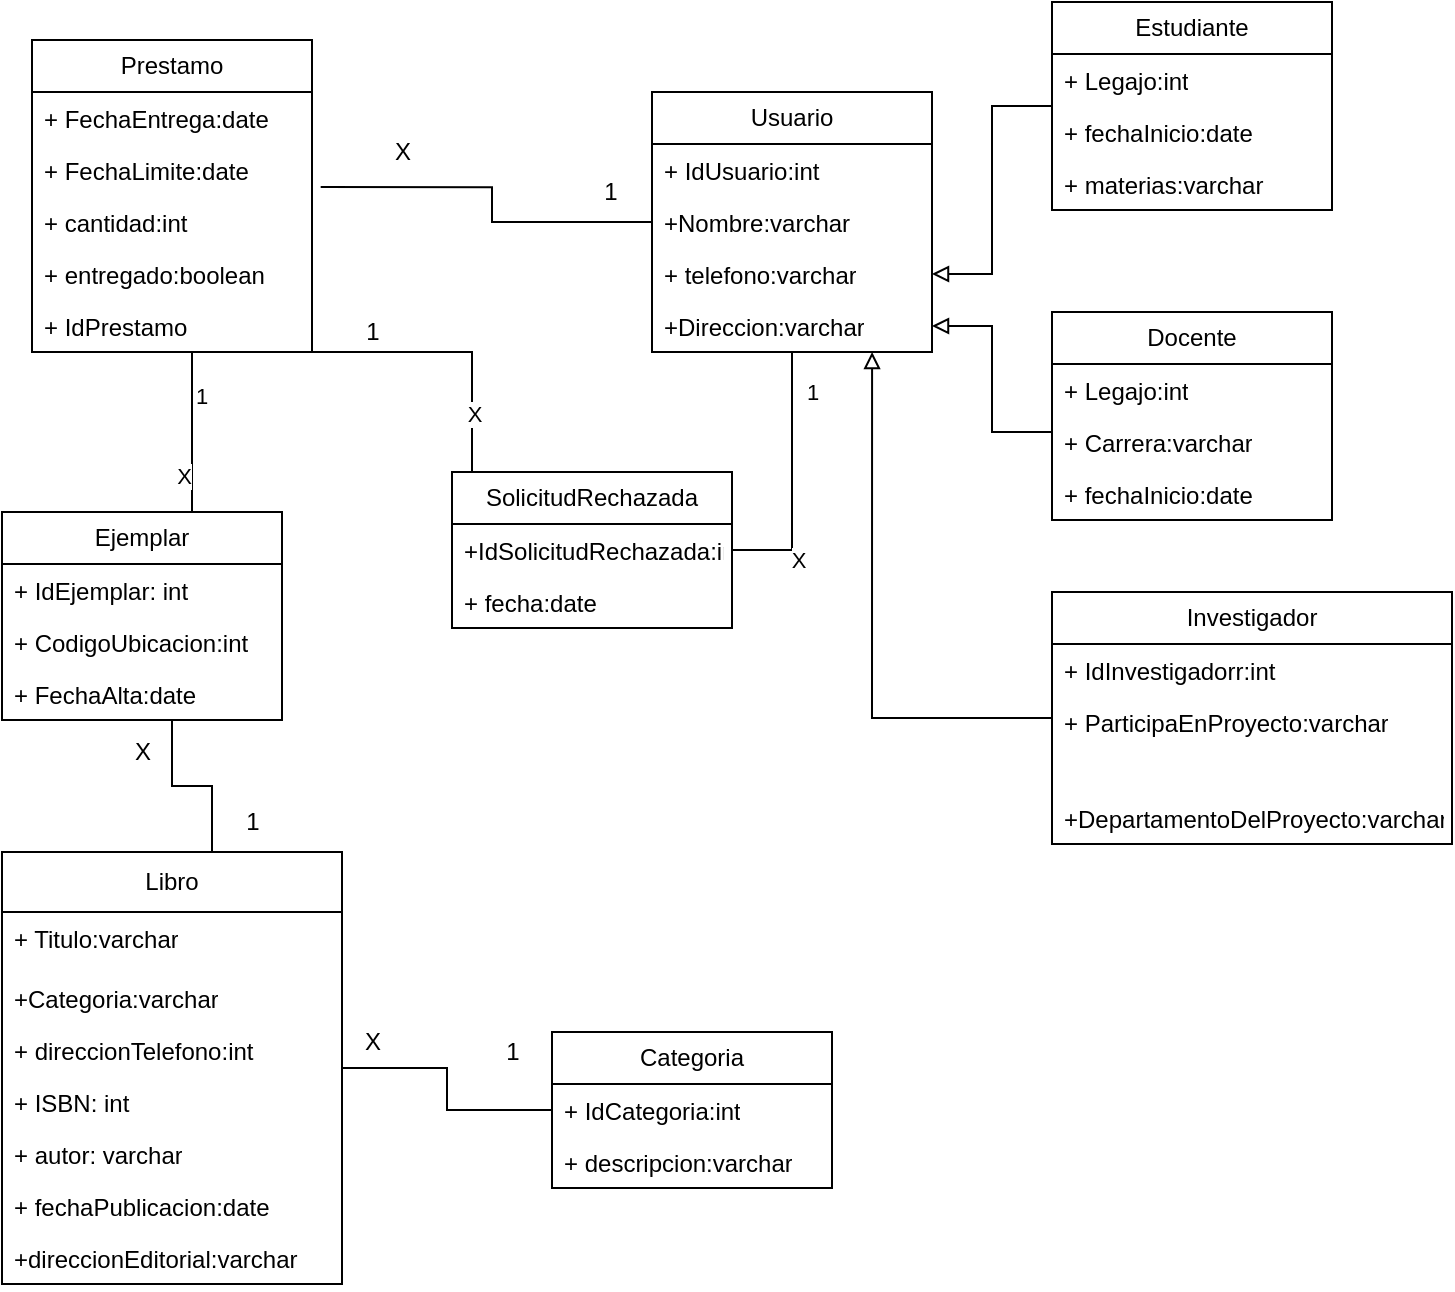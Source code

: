<mxfile version="21.1.4" type="github">
  <diagram id="C5RBs43oDa-KdzZeNtuy" name="Page-1">
    <mxGraphModel dx="926" dy="777" grid="1" gridSize="10" guides="1" tooltips="1" connect="1" arrows="1" fold="1" page="1" pageScale="1" pageWidth="827" pageHeight="1169" math="0" shadow="0">
      <root>
        <mxCell id="WIyWlLk6GJQsqaUBKTNV-0" />
        <mxCell id="WIyWlLk6GJQsqaUBKTNV-1" parent="WIyWlLk6GJQsqaUBKTNV-0" />
        <mxCell id="_JFsQes-w_bprsmkZQRP-76" style="edgeStyle=orthogonalEdgeStyle;rounded=0;orthogonalLoop=1;jettySize=auto;html=1;entryX=0;entryY=0.5;entryDx=0;entryDy=0;endArrow=none;endFill=0;" edge="1" parent="WIyWlLk6GJQsqaUBKTNV-1" source="_JFsQes-w_bprsmkZQRP-8" target="_JFsQes-w_bprsmkZQRP-25">
          <mxGeometry relative="1" as="geometry" />
        </mxCell>
        <mxCell id="_JFsQes-w_bprsmkZQRP-8" value="Libro" style="swimlane;fontStyle=0;childLayout=stackLayout;horizontal=1;startSize=30;fillColor=none;horizontalStack=0;resizeParent=1;resizeParentMax=0;resizeLast=0;collapsible=1;marginBottom=0;whiteSpace=wrap;html=1;" vertex="1" parent="WIyWlLk6GJQsqaUBKTNV-1">
          <mxGeometry x="125" y="520" width="170" height="216" as="geometry" />
        </mxCell>
        <mxCell id="_JFsQes-w_bprsmkZQRP-16" value="+ Titulo:varchar" style="text;strokeColor=none;fillColor=none;align=left;verticalAlign=top;spacingLeft=4;spacingRight=4;overflow=hidden;rotatable=0;points=[[0,0.5],[1,0.5]];portConstraint=eastwest;whiteSpace=wrap;html=1;" vertex="1" parent="_JFsQes-w_bprsmkZQRP-8">
          <mxGeometry y="30" width="170" height="30" as="geometry" />
        </mxCell>
        <mxCell id="_JFsQes-w_bprsmkZQRP-32" value="+Categoria:varchar" style="text;strokeColor=none;fillColor=none;align=left;verticalAlign=top;spacingLeft=4;spacingRight=4;overflow=hidden;rotatable=0;points=[[0,0.5],[1,0.5]];portConstraint=eastwest;whiteSpace=wrap;html=1;" vertex="1" parent="_JFsQes-w_bprsmkZQRP-8">
          <mxGeometry y="60" width="170" height="26" as="geometry" />
        </mxCell>
        <mxCell id="_JFsQes-w_bprsmkZQRP-34" value="+ direccionTelefono:int" style="text;strokeColor=none;fillColor=none;align=left;verticalAlign=top;spacingLeft=4;spacingRight=4;overflow=hidden;rotatable=0;points=[[0,0.5],[1,0.5]];portConstraint=eastwest;whiteSpace=wrap;html=1;" vertex="1" parent="_JFsQes-w_bprsmkZQRP-8">
          <mxGeometry y="86" width="170" height="26" as="geometry" />
        </mxCell>
        <mxCell id="_JFsQes-w_bprsmkZQRP-17" value="+ ISBN: int" style="text;strokeColor=none;fillColor=none;align=left;verticalAlign=top;spacingLeft=4;spacingRight=4;overflow=hidden;rotatable=0;points=[[0,0.5],[1,0.5]];portConstraint=eastwest;whiteSpace=wrap;html=1;" vertex="1" parent="_JFsQes-w_bprsmkZQRP-8">
          <mxGeometry y="112" width="170" height="26" as="geometry" />
        </mxCell>
        <mxCell id="_JFsQes-w_bprsmkZQRP-19" value="+ autor: varchar" style="text;strokeColor=none;fillColor=none;align=left;verticalAlign=top;spacingLeft=4;spacingRight=4;overflow=hidden;rotatable=0;points=[[0,0.5],[1,0.5]];portConstraint=eastwest;whiteSpace=wrap;html=1;" vertex="1" parent="_JFsQes-w_bprsmkZQRP-8">
          <mxGeometry y="138" width="170" height="26" as="geometry" />
        </mxCell>
        <mxCell id="_JFsQes-w_bprsmkZQRP-18" value="+ fechaPublicacion:date" style="text;strokeColor=none;fillColor=none;align=left;verticalAlign=top;spacingLeft=4;spacingRight=4;overflow=hidden;rotatable=0;points=[[0,0.5],[1,0.5]];portConstraint=eastwest;whiteSpace=wrap;html=1;" vertex="1" parent="_JFsQes-w_bprsmkZQRP-8">
          <mxGeometry y="164" width="170" height="26" as="geometry" />
        </mxCell>
        <mxCell id="_JFsQes-w_bprsmkZQRP-11" value="+direccionEditorial:varchar" style="text;strokeColor=none;fillColor=none;align=left;verticalAlign=top;spacingLeft=4;spacingRight=4;overflow=hidden;rotatable=0;points=[[0,0.5],[1,0.5]];portConstraint=eastwest;whiteSpace=wrap;html=1;" vertex="1" parent="_JFsQes-w_bprsmkZQRP-8">
          <mxGeometry y="190" width="170" height="26" as="geometry" />
        </mxCell>
        <mxCell id="_JFsQes-w_bprsmkZQRP-73" style="edgeStyle=orthogonalEdgeStyle;rounded=0;orthogonalLoop=1;jettySize=auto;html=1;endArrow=none;endFill=0;" edge="1" parent="WIyWlLk6GJQsqaUBKTNV-1" source="_JFsQes-w_bprsmkZQRP-20" target="_JFsQes-w_bprsmkZQRP-8">
          <mxGeometry relative="1" as="geometry">
            <Array as="points">
              <mxPoint x="210" y="487" />
              <mxPoint x="230" y="487" />
            </Array>
          </mxGeometry>
        </mxCell>
        <mxCell id="_JFsQes-w_bprsmkZQRP-20" value="Ejemplar" style="swimlane;fontStyle=0;childLayout=stackLayout;horizontal=1;startSize=26;fillColor=none;horizontalStack=0;resizeParent=1;resizeParentMax=0;resizeLast=0;collapsible=1;marginBottom=0;whiteSpace=wrap;html=1;" vertex="1" parent="WIyWlLk6GJQsqaUBKTNV-1">
          <mxGeometry x="125" y="350" width="140" height="104" as="geometry" />
        </mxCell>
        <mxCell id="_JFsQes-w_bprsmkZQRP-21" value="+ IdEjemplar: int" style="text;strokeColor=none;fillColor=none;align=left;verticalAlign=top;spacingLeft=4;spacingRight=4;overflow=hidden;rotatable=0;points=[[0,0.5],[1,0.5]];portConstraint=eastwest;whiteSpace=wrap;html=1;" vertex="1" parent="_JFsQes-w_bprsmkZQRP-20">
          <mxGeometry y="26" width="140" height="26" as="geometry" />
        </mxCell>
        <mxCell id="_JFsQes-w_bprsmkZQRP-35" value="+ CodigoUbicacion:int" style="text;strokeColor=none;fillColor=none;align=left;verticalAlign=top;spacingLeft=4;spacingRight=4;overflow=hidden;rotatable=0;points=[[0,0.5],[1,0.5]];portConstraint=eastwest;whiteSpace=wrap;html=1;" vertex="1" parent="_JFsQes-w_bprsmkZQRP-20">
          <mxGeometry y="52" width="140" height="26" as="geometry" />
        </mxCell>
        <mxCell id="_JFsQes-w_bprsmkZQRP-36" value="+ FechaAlta:date" style="text;strokeColor=none;fillColor=none;align=left;verticalAlign=top;spacingLeft=4;spacingRight=4;overflow=hidden;rotatable=0;points=[[0,0.5],[1,0.5]];portConstraint=eastwest;whiteSpace=wrap;html=1;" vertex="1" parent="_JFsQes-w_bprsmkZQRP-20">
          <mxGeometry y="78" width="140" height="26" as="geometry" />
        </mxCell>
        <mxCell id="_JFsQes-w_bprsmkZQRP-24" value="Categoria" style="swimlane;fontStyle=0;childLayout=stackLayout;horizontal=1;startSize=26;fillColor=none;horizontalStack=0;resizeParent=1;resizeParentMax=0;resizeLast=0;collapsible=1;marginBottom=0;whiteSpace=wrap;html=1;" vertex="1" parent="WIyWlLk6GJQsqaUBKTNV-1">
          <mxGeometry x="400" y="610" width="140" height="78" as="geometry" />
        </mxCell>
        <mxCell id="_JFsQes-w_bprsmkZQRP-25" value="+ IdCategoria:int" style="text;strokeColor=none;fillColor=none;align=left;verticalAlign=top;spacingLeft=4;spacingRight=4;overflow=hidden;rotatable=0;points=[[0,0.5],[1,0.5]];portConstraint=eastwest;whiteSpace=wrap;html=1;" vertex="1" parent="_JFsQes-w_bprsmkZQRP-24">
          <mxGeometry y="26" width="140" height="26" as="geometry" />
        </mxCell>
        <mxCell id="_JFsQes-w_bprsmkZQRP-26" value="+ descripcion:varchar" style="text;strokeColor=none;fillColor=none;align=left;verticalAlign=top;spacingLeft=4;spacingRight=4;overflow=hidden;rotatable=0;points=[[0,0.5],[1,0.5]];portConstraint=eastwest;whiteSpace=wrap;html=1;" vertex="1" parent="_JFsQes-w_bprsmkZQRP-24">
          <mxGeometry y="52" width="140" height="26" as="geometry" />
        </mxCell>
        <mxCell id="_JFsQes-w_bprsmkZQRP-92" style="edgeStyle=orthogonalEdgeStyle;rounded=0;orthogonalLoop=1;jettySize=auto;html=1;entryX=1;entryY=0.5;entryDx=0;entryDy=0;endArrow=none;endFill=0;" edge="1" parent="WIyWlLk6GJQsqaUBKTNV-1" source="_JFsQes-w_bprsmkZQRP-37" target="_JFsQes-w_bprsmkZQRP-86">
          <mxGeometry relative="1" as="geometry">
            <Array as="points">
              <mxPoint x="520" y="369" />
            </Array>
          </mxGeometry>
        </mxCell>
        <mxCell id="_JFsQes-w_bprsmkZQRP-93" value="X" style="edgeLabel;html=1;align=center;verticalAlign=middle;resizable=0;points=[];" vertex="1" connectable="0" parent="_JFsQes-w_bprsmkZQRP-92">
          <mxGeometry x="0.535" y="6" relative="1" as="geometry">
            <mxPoint x="3" y="-1" as="offset" />
          </mxGeometry>
        </mxCell>
        <mxCell id="_JFsQes-w_bprsmkZQRP-94" value="1" style="edgeLabel;html=1;align=center;verticalAlign=middle;resizable=0;points=[];" vertex="1" connectable="0" parent="_JFsQes-w_bprsmkZQRP-92">
          <mxGeometry x="-0.77" y="-1" relative="1" as="geometry">
            <mxPoint x="11" y="5" as="offset" />
          </mxGeometry>
        </mxCell>
        <mxCell id="_JFsQes-w_bprsmkZQRP-37" value="Usuario" style="swimlane;fontStyle=0;childLayout=stackLayout;horizontal=1;startSize=26;fillColor=none;horizontalStack=0;resizeParent=1;resizeParentMax=0;resizeLast=0;collapsible=1;marginBottom=0;whiteSpace=wrap;html=1;" vertex="1" parent="WIyWlLk6GJQsqaUBKTNV-1">
          <mxGeometry x="450" y="140" width="140" height="130" as="geometry" />
        </mxCell>
        <mxCell id="_JFsQes-w_bprsmkZQRP-38" value="+ IdUsuario:int" style="text;strokeColor=none;fillColor=none;align=left;verticalAlign=top;spacingLeft=4;spacingRight=4;overflow=hidden;rotatable=0;points=[[0,0.5],[1,0.5]];portConstraint=eastwest;whiteSpace=wrap;html=1;" vertex="1" parent="_JFsQes-w_bprsmkZQRP-37">
          <mxGeometry y="26" width="140" height="26" as="geometry" />
        </mxCell>
        <mxCell id="_JFsQes-w_bprsmkZQRP-39" value="+Nombre:varchar" style="text;strokeColor=none;fillColor=none;align=left;verticalAlign=top;spacingLeft=4;spacingRight=4;overflow=hidden;rotatable=0;points=[[0,0.5],[1,0.5]];portConstraint=eastwest;whiteSpace=wrap;html=1;" vertex="1" parent="_JFsQes-w_bprsmkZQRP-37">
          <mxGeometry y="52" width="140" height="26" as="geometry" />
        </mxCell>
        <mxCell id="_JFsQes-w_bprsmkZQRP-41" value="+ telefono:varchar" style="text;strokeColor=none;fillColor=none;align=left;verticalAlign=top;spacingLeft=4;spacingRight=4;overflow=hidden;rotatable=0;points=[[0,0.5],[1,0.5]];portConstraint=eastwest;whiteSpace=wrap;html=1;" vertex="1" parent="_JFsQes-w_bprsmkZQRP-37">
          <mxGeometry y="78" width="140" height="26" as="geometry" />
        </mxCell>
        <mxCell id="_JFsQes-w_bprsmkZQRP-40" value="+Direccion:varchar" style="text;strokeColor=none;fillColor=none;align=left;verticalAlign=top;spacingLeft=4;spacingRight=4;overflow=hidden;rotatable=0;points=[[0,0.5],[1,0.5]];portConstraint=eastwest;whiteSpace=wrap;html=1;" vertex="1" parent="_JFsQes-w_bprsmkZQRP-37">
          <mxGeometry y="104" width="140" height="26" as="geometry" />
        </mxCell>
        <mxCell id="_JFsQes-w_bprsmkZQRP-89" style="edgeStyle=orthogonalEdgeStyle;rounded=0;orthogonalLoop=1;jettySize=auto;html=1;endArrow=none;endFill=0;" edge="1" parent="WIyWlLk6GJQsqaUBKTNV-1" source="_JFsQes-w_bprsmkZQRP-46" target="_JFsQes-w_bprsmkZQRP-85">
          <mxGeometry relative="1" as="geometry">
            <Array as="points">
              <mxPoint x="360" y="270" />
            </Array>
          </mxGeometry>
        </mxCell>
        <mxCell id="_JFsQes-w_bprsmkZQRP-90" value="X" style="edgeLabel;html=1;align=center;verticalAlign=middle;resizable=0;points=[];" vertex="1" connectable="0" parent="_JFsQes-w_bprsmkZQRP-89">
          <mxGeometry x="0.588" y="1" relative="1" as="geometry">
            <mxPoint as="offset" />
          </mxGeometry>
        </mxCell>
        <mxCell id="_JFsQes-w_bprsmkZQRP-46" value="Prestamo" style="swimlane;fontStyle=0;childLayout=stackLayout;horizontal=1;startSize=26;fillColor=none;horizontalStack=0;resizeParent=1;resizeParentMax=0;resizeLast=0;collapsible=1;marginBottom=0;whiteSpace=wrap;html=1;" vertex="1" parent="WIyWlLk6GJQsqaUBKTNV-1">
          <mxGeometry x="140" y="114" width="140" height="156" as="geometry" />
        </mxCell>
        <mxCell id="_JFsQes-w_bprsmkZQRP-47" value="+ FechaEntrega:date" style="text;strokeColor=none;fillColor=none;align=left;verticalAlign=top;spacingLeft=4;spacingRight=4;overflow=hidden;rotatable=0;points=[[0,0.5],[1,0.5]];portConstraint=eastwest;whiteSpace=wrap;html=1;" vertex="1" parent="_JFsQes-w_bprsmkZQRP-46">
          <mxGeometry y="26" width="140" height="26" as="geometry" />
        </mxCell>
        <mxCell id="_JFsQes-w_bprsmkZQRP-48" value="+ FechaLimite:date" style="text;strokeColor=none;fillColor=none;align=left;verticalAlign=top;spacingLeft=4;spacingRight=4;overflow=hidden;rotatable=0;points=[[0,0.5],[1,0.5]];portConstraint=eastwest;whiteSpace=wrap;html=1;" vertex="1" parent="_JFsQes-w_bprsmkZQRP-46">
          <mxGeometry y="52" width="140" height="26" as="geometry" />
        </mxCell>
        <mxCell id="_JFsQes-w_bprsmkZQRP-50" value="+ cantidad:int" style="text;strokeColor=none;fillColor=none;align=left;verticalAlign=top;spacingLeft=4;spacingRight=4;overflow=hidden;rotatable=0;points=[[0,0.5],[1,0.5]];portConstraint=eastwest;whiteSpace=wrap;html=1;" vertex="1" parent="_JFsQes-w_bprsmkZQRP-46">
          <mxGeometry y="78" width="140" height="26" as="geometry" />
        </mxCell>
        <mxCell id="_JFsQes-w_bprsmkZQRP-51" value="+ entregado:boolean" style="text;strokeColor=none;fillColor=none;align=left;verticalAlign=top;spacingLeft=4;spacingRight=4;overflow=hidden;rotatable=0;points=[[0,0.5],[1,0.5]];portConstraint=eastwest;whiteSpace=wrap;html=1;" vertex="1" parent="_JFsQes-w_bprsmkZQRP-46">
          <mxGeometry y="104" width="140" height="26" as="geometry" />
        </mxCell>
        <mxCell id="_JFsQes-w_bprsmkZQRP-49" value="+ IdPrestamo" style="text;strokeColor=none;fillColor=none;align=left;verticalAlign=top;spacingLeft=4;spacingRight=4;overflow=hidden;rotatable=0;points=[[0,0.5],[1,0.5]];portConstraint=eastwest;whiteSpace=wrap;html=1;" vertex="1" parent="_JFsQes-w_bprsmkZQRP-46">
          <mxGeometry y="130" width="140" height="26" as="geometry" />
        </mxCell>
        <mxCell id="_JFsQes-w_bprsmkZQRP-70" value="" style="endArrow=none;html=1;edgeStyle=orthogonalEdgeStyle;rounded=0;entryX=0.607;entryY=0;entryDx=0;entryDy=0;entryPerimeter=0;exitX=0.643;exitY=1;exitDx=0;exitDy=0;exitPerimeter=0;" edge="1" parent="WIyWlLk6GJQsqaUBKTNV-1" source="_JFsQes-w_bprsmkZQRP-49" target="_JFsQes-w_bprsmkZQRP-20">
          <mxGeometry relative="1" as="geometry">
            <mxPoint x="230" y="290" as="sourcePoint" />
            <mxPoint x="280" y="390" as="targetPoint" />
            <Array as="points">
              <mxPoint x="220" y="270" />
              <mxPoint x="220" y="350" />
            </Array>
          </mxGeometry>
        </mxCell>
        <mxCell id="_JFsQes-w_bprsmkZQRP-71" value="1" style="edgeLabel;resizable=0;html=1;align=left;verticalAlign=bottom;" connectable="0" vertex="1" parent="_JFsQes-w_bprsmkZQRP-70">
          <mxGeometry x="-1" relative="1" as="geometry">
            <mxPoint x="-10" y="30" as="offset" />
          </mxGeometry>
        </mxCell>
        <mxCell id="_JFsQes-w_bprsmkZQRP-72" value="X" style="edgeLabel;resizable=0;html=1;align=right;verticalAlign=bottom;" connectable="0" vertex="1" parent="_JFsQes-w_bprsmkZQRP-70">
          <mxGeometry x="1" relative="1" as="geometry">
            <mxPoint x="10" y="-10" as="offset" />
          </mxGeometry>
        </mxCell>
        <mxCell id="_JFsQes-w_bprsmkZQRP-74" value="X" style="text;html=1;align=center;verticalAlign=middle;resizable=0;points=[];autosize=1;strokeColor=none;fillColor=none;" vertex="1" parent="WIyWlLk6GJQsqaUBKTNV-1">
          <mxGeometry x="180" y="455" width="30" height="30" as="geometry" />
        </mxCell>
        <mxCell id="_JFsQes-w_bprsmkZQRP-75" value="1&lt;br&gt;" style="text;html=1;align=center;verticalAlign=middle;resizable=0;points=[];autosize=1;strokeColor=none;fillColor=none;" vertex="1" parent="WIyWlLk6GJQsqaUBKTNV-1">
          <mxGeometry x="235" y="490" width="30" height="30" as="geometry" />
        </mxCell>
        <mxCell id="_JFsQes-w_bprsmkZQRP-79" value="X" style="text;html=1;align=center;verticalAlign=middle;resizable=0;points=[];autosize=1;strokeColor=none;fillColor=none;" vertex="1" parent="WIyWlLk6GJQsqaUBKTNV-1">
          <mxGeometry x="295" y="600" width="30" height="30" as="geometry" />
        </mxCell>
        <mxCell id="_JFsQes-w_bprsmkZQRP-80" value="1" style="text;html=1;align=center;verticalAlign=middle;resizable=0;points=[];autosize=1;strokeColor=none;fillColor=none;" vertex="1" parent="WIyWlLk6GJQsqaUBKTNV-1">
          <mxGeometry x="365" y="605" width="30" height="30" as="geometry" />
        </mxCell>
        <mxCell id="_JFsQes-w_bprsmkZQRP-81" style="edgeStyle=orthogonalEdgeStyle;rounded=0;orthogonalLoop=1;jettySize=auto;html=1;entryX=1.031;entryY=0.829;entryDx=0;entryDy=0;entryPerimeter=0;endArrow=none;endFill=0;" edge="1" parent="WIyWlLk6GJQsqaUBKTNV-1" source="_JFsQes-w_bprsmkZQRP-39" target="_JFsQes-w_bprsmkZQRP-48">
          <mxGeometry relative="1" as="geometry">
            <Array as="points">
              <mxPoint x="370" y="205" />
              <mxPoint x="370" y="188" />
            </Array>
          </mxGeometry>
        </mxCell>
        <mxCell id="_JFsQes-w_bprsmkZQRP-82" value="X" style="text;html=1;align=center;verticalAlign=middle;resizable=0;points=[];autosize=1;strokeColor=none;fillColor=none;" vertex="1" parent="WIyWlLk6GJQsqaUBKTNV-1">
          <mxGeometry x="310" y="155" width="30" height="30" as="geometry" />
        </mxCell>
        <mxCell id="_JFsQes-w_bprsmkZQRP-83" value="1" style="text;html=1;align=center;verticalAlign=middle;resizable=0;points=[];autosize=1;strokeColor=none;fillColor=none;" vertex="1" parent="WIyWlLk6GJQsqaUBKTNV-1">
          <mxGeometry x="414" y="175" width="30" height="30" as="geometry" />
        </mxCell>
        <mxCell id="_JFsQes-w_bprsmkZQRP-85" value="SolicitudRechazada" style="swimlane;fontStyle=0;childLayout=stackLayout;horizontal=1;startSize=26;fillColor=none;horizontalStack=0;resizeParent=1;resizeParentMax=0;resizeLast=0;collapsible=1;marginBottom=0;whiteSpace=wrap;html=1;" vertex="1" parent="WIyWlLk6GJQsqaUBKTNV-1">
          <mxGeometry x="350" y="330" width="140" height="78" as="geometry" />
        </mxCell>
        <mxCell id="_JFsQes-w_bprsmkZQRP-86" value="+IdSolicitudRechazada:int" style="text;strokeColor=none;fillColor=none;align=left;verticalAlign=top;spacingLeft=4;spacingRight=4;overflow=hidden;rotatable=0;points=[[0,0.5],[1,0.5]];portConstraint=eastwest;whiteSpace=wrap;html=1;" vertex="1" parent="_JFsQes-w_bprsmkZQRP-85">
          <mxGeometry y="26" width="140" height="26" as="geometry" />
        </mxCell>
        <mxCell id="_JFsQes-w_bprsmkZQRP-87" value="+ fecha:date" style="text;strokeColor=none;fillColor=none;align=left;verticalAlign=top;spacingLeft=4;spacingRight=4;overflow=hidden;rotatable=0;points=[[0,0.5],[1,0.5]];portConstraint=eastwest;whiteSpace=wrap;html=1;" vertex="1" parent="_JFsQes-w_bprsmkZQRP-85">
          <mxGeometry y="52" width="140" height="26" as="geometry" />
        </mxCell>
        <mxCell id="_JFsQes-w_bprsmkZQRP-91" value="1" style="text;html=1;align=center;verticalAlign=middle;resizable=0;points=[];autosize=1;strokeColor=none;fillColor=none;" vertex="1" parent="WIyWlLk6GJQsqaUBKTNV-1">
          <mxGeometry x="295" y="245" width="30" height="30" as="geometry" />
        </mxCell>
        <mxCell id="_JFsQes-w_bprsmkZQRP-109" style="edgeStyle=orthogonalEdgeStyle;rounded=0;orthogonalLoop=1;jettySize=auto;html=1;entryX=1;entryY=0.5;entryDx=0;entryDy=0;endArrow=block;endFill=0;" edge="1" parent="WIyWlLk6GJQsqaUBKTNV-1" source="_JFsQes-w_bprsmkZQRP-95" target="_JFsQes-w_bprsmkZQRP-41">
          <mxGeometry relative="1" as="geometry">
            <Array as="points">
              <mxPoint x="620" y="147" />
              <mxPoint x="620" y="231" />
            </Array>
          </mxGeometry>
        </mxCell>
        <mxCell id="_JFsQes-w_bprsmkZQRP-95" value="Estudiante" style="swimlane;fontStyle=0;childLayout=stackLayout;horizontal=1;startSize=26;fillColor=none;horizontalStack=0;resizeParent=1;resizeParentMax=0;resizeLast=0;collapsible=1;marginBottom=0;whiteSpace=wrap;html=1;" vertex="1" parent="WIyWlLk6GJQsqaUBKTNV-1">
          <mxGeometry x="650" y="95" width="140" height="104" as="geometry" />
        </mxCell>
        <mxCell id="_JFsQes-w_bprsmkZQRP-96" value="+ Legajo:int" style="text;strokeColor=none;fillColor=none;align=left;verticalAlign=top;spacingLeft=4;spacingRight=4;overflow=hidden;rotatable=0;points=[[0,0.5],[1,0.5]];portConstraint=eastwest;whiteSpace=wrap;html=1;" vertex="1" parent="_JFsQes-w_bprsmkZQRP-95">
          <mxGeometry y="26" width="140" height="26" as="geometry" />
        </mxCell>
        <mxCell id="_JFsQes-w_bprsmkZQRP-97" value="+ fechaInicio:date" style="text;strokeColor=none;fillColor=none;align=left;verticalAlign=top;spacingLeft=4;spacingRight=4;overflow=hidden;rotatable=0;points=[[0,0.5],[1,0.5]];portConstraint=eastwest;whiteSpace=wrap;html=1;" vertex="1" parent="_JFsQes-w_bprsmkZQRP-95">
          <mxGeometry y="52" width="140" height="26" as="geometry" />
        </mxCell>
        <mxCell id="_JFsQes-w_bprsmkZQRP-98" value="+ materias:varchar" style="text;strokeColor=none;fillColor=none;align=left;verticalAlign=top;spacingLeft=4;spacingRight=4;overflow=hidden;rotatable=0;points=[[0,0.5],[1,0.5]];portConstraint=eastwest;whiteSpace=wrap;html=1;" vertex="1" parent="_JFsQes-w_bprsmkZQRP-95">
          <mxGeometry y="78" width="140" height="26" as="geometry" />
        </mxCell>
        <mxCell id="_JFsQes-w_bprsmkZQRP-108" style="edgeStyle=orthogonalEdgeStyle;rounded=0;orthogonalLoop=1;jettySize=auto;html=1;entryX=1;entryY=0.5;entryDx=0;entryDy=0;endArrow=block;endFill=0;" edge="1" parent="WIyWlLk6GJQsqaUBKTNV-1" source="_JFsQes-w_bprsmkZQRP-99" target="_JFsQes-w_bprsmkZQRP-40">
          <mxGeometry relative="1" as="geometry">
            <Array as="points">
              <mxPoint x="620" y="310" />
              <mxPoint x="620" y="257" />
            </Array>
          </mxGeometry>
        </mxCell>
        <mxCell id="_JFsQes-w_bprsmkZQRP-99" value="Docente" style="swimlane;fontStyle=0;childLayout=stackLayout;horizontal=1;startSize=26;fillColor=none;horizontalStack=0;resizeParent=1;resizeParentMax=0;resizeLast=0;collapsible=1;marginBottom=0;whiteSpace=wrap;html=1;" vertex="1" parent="WIyWlLk6GJQsqaUBKTNV-1">
          <mxGeometry x="650" y="250" width="140" height="104" as="geometry" />
        </mxCell>
        <mxCell id="_JFsQes-w_bprsmkZQRP-100" value="+ Legajo:int" style="text;strokeColor=none;fillColor=none;align=left;verticalAlign=top;spacingLeft=4;spacingRight=4;overflow=hidden;rotatable=0;points=[[0,0.5],[1,0.5]];portConstraint=eastwest;whiteSpace=wrap;html=1;" vertex="1" parent="_JFsQes-w_bprsmkZQRP-99">
          <mxGeometry y="26" width="140" height="26" as="geometry" />
        </mxCell>
        <mxCell id="_JFsQes-w_bprsmkZQRP-101" value="+ Carrera:varchar" style="text;strokeColor=none;fillColor=none;align=left;verticalAlign=top;spacingLeft=4;spacingRight=4;overflow=hidden;rotatable=0;points=[[0,0.5],[1,0.5]];portConstraint=eastwest;whiteSpace=wrap;html=1;" vertex="1" parent="_JFsQes-w_bprsmkZQRP-99">
          <mxGeometry y="52" width="140" height="26" as="geometry" />
        </mxCell>
        <mxCell id="_JFsQes-w_bprsmkZQRP-102" value="+ fechaInicio:date" style="text;strokeColor=none;fillColor=none;align=left;verticalAlign=top;spacingLeft=4;spacingRight=4;overflow=hidden;rotatable=0;points=[[0,0.5],[1,0.5]];portConstraint=eastwest;whiteSpace=wrap;html=1;" vertex="1" parent="_JFsQes-w_bprsmkZQRP-99">
          <mxGeometry y="78" width="140" height="26" as="geometry" />
        </mxCell>
        <mxCell id="_JFsQes-w_bprsmkZQRP-107" style="edgeStyle=orthogonalEdgeStyle;rounded=0;orthogonalLoop=1;jettySize=auto;html=1;entryX=0.786;entryY=1;entryDx=0;entryDy=0;entryPerimeter=0;endArrow=block;endFill=0;" edge="1" parent="WIyWlLk6GJQsqaUBKTNV-1" source="_JFsQes-w_bprsmkZQRP-103" target="_JFsQes-w_bprsmkZQRP-40">
          <mxGeometry relative="1" as="geometry">
            <Array as="points">
              <mxPoint x="560" y="453" />
            </Array>
          </mxGeometry>
        </mxCell>
        <mxCell id="_JFsQes-w_bprsmkZQRP-103" value="Investigador" style="swimlane;fontStyle=0;childLayout=stackLayout;horizontal=1;startSize=26;fillColor=none;horizontalStack=0;resizeParent=1;resizeParentMax=0;resizeLast=0;collapsible=1;marginBottom=0;whiteSpace=wrap;html=1;" vertex="1" parent="WIyWlLk6GJQsqaUBKTNV-1">
          <mxGeometry x="650" y="390" width="200" height="126" as="geometry" />
        </mxCell>
        <mxCell id="_JFsQes-w_bprsmkZQRP-104" value="+ IdInvestigadorr:int" style="text;strokeColor=none;fillColor=none;align=left;verticalAlign=top;spacingLeft=4;spacingRight=4;overflow=hidden;rotatable=0;points=[[0,0.5],[1,0.5]];portConstraint=eastwest;whiteSpace=wrap;html=1;" vertex="1" parent="_JFsQes-w_bprsmkZQRP-103">
          <mxGeometry y="26" width="200" height="26" as="geometry" />
        </mxCell>
        <mxCell id="_JFsQes-w_bprsmkZQRP-105" value="+ ParticipaEnProyecto:varchar" style="text;strokeColor=none;fillColor=none;align=left;verticalAlign=top;spacingLeft=4;spacingRight=4;overflow=hidden;rotatable=0;points=[[0,0.5],[1,0.5]];portConstraint=eastwest;whiteSpace=wrap;html=1;" vertex="1" parent="_JFsQes-w_bprsmkZQRP-103">
          <mxGeometry y="52" width="200" height="48" as="geometry" />
        </mxCell>
        <mxCell id="_JFsQes-w_bprsmkZQRP-106" value="+DepartamentoDelProyecto:varchar" style="text;strokeColor=none;fillColor=none;align=left;verticalAlign=top;spacingLeft=4;spacingRight=4;overflow=hidden;rotatable=0;points=[[0,0.5],[1,0.5]];portConstraint=eastwest;whiteSpace=wrap;html=1;" vertex="1" parent="_JFsQes-w_bprsmkZQRP-103">
          <mxGeometry y="100" width="200" height="26" as="geometry" />
        </mxCell>
      </root>
    </mxGraphModel>
  </diagram>
</mxfile>
